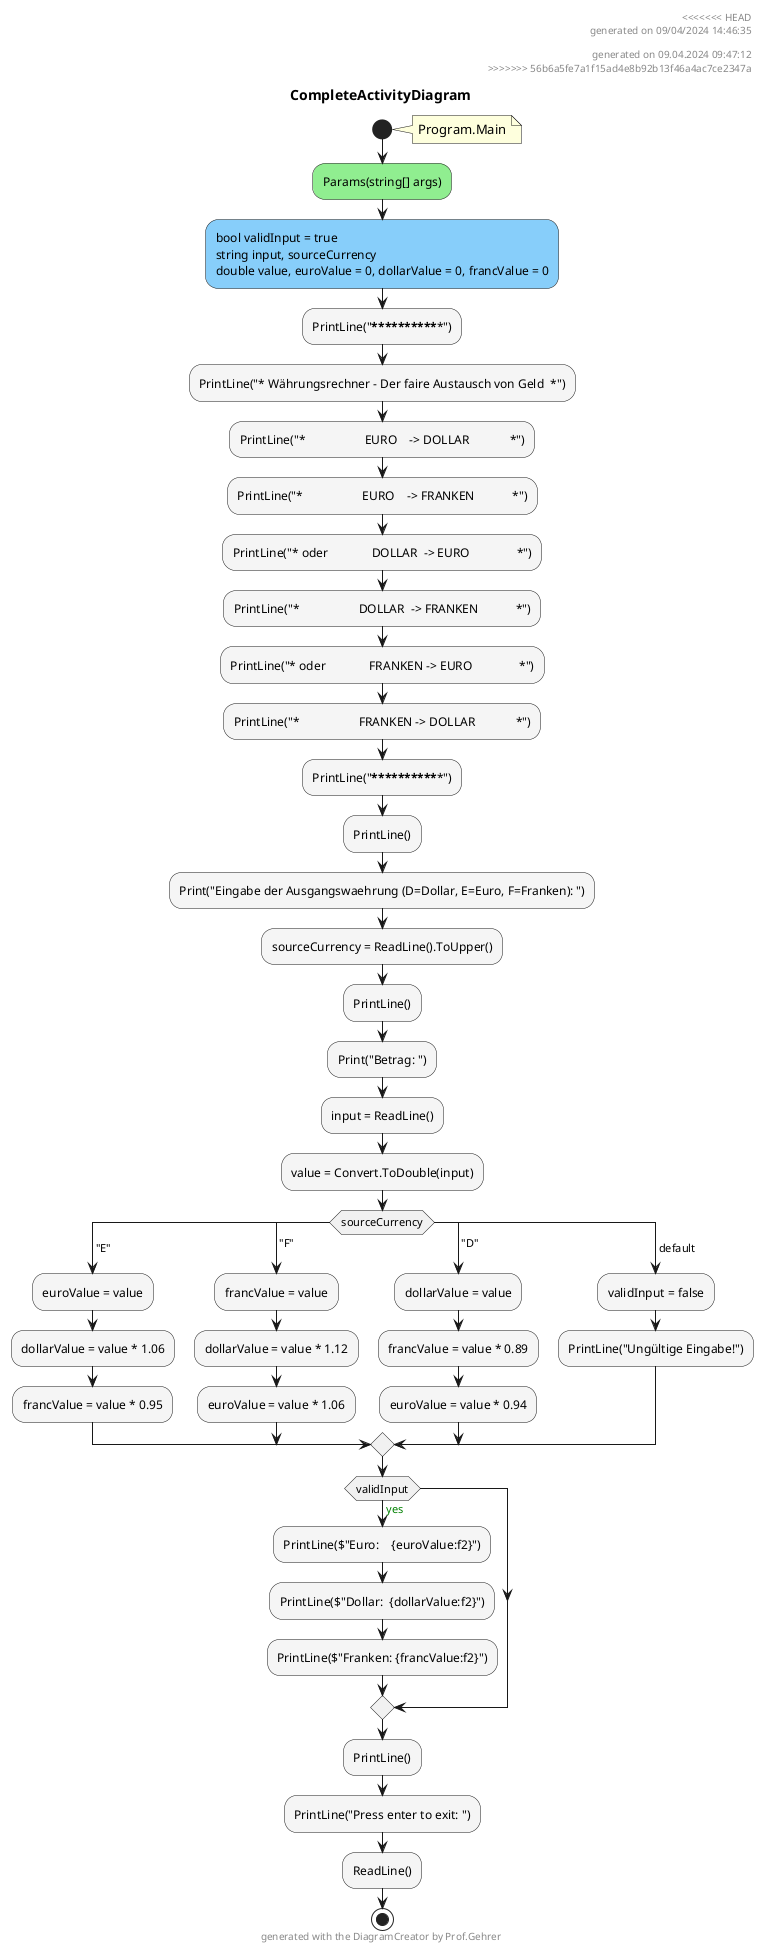 @startuml CompleteActivityDiagram
header
<<<<<<< HEAD
generated on 09/04/2024 14:46:35
=======
generated on 09.04.2024 09:47:12
>>>>>>> 56b6a5fe7a1f15ad4e8b92b13f46a4ac7ce2347a
end header
title CompleteActivityDiagram
start
note right:  Program.Main
#LightGreen:Params(string[] args);
#LightSkyBlue:bool validInput = true\nstring input, sourceCurrency\ndouble value, euroValue = 0, dollarValue = 0, francValue = 0;
#WhiteSmoke:PrintLine("***************************************************");
#WhiteSmoke:PrintLine("* Währungsrechner - Der faire Austausch von Geld  *");
#WhiteSmoke:PrintLine("*                   EURO    -> DOLLAR             *");
#WhiteSmoke:PrintLine("*                   EURO    -> FRANKEN            *");
#WhiteSmoke:PrintLine("* oder              DOLLAR  -> EURO               *");
#WhiteSmoke:PrintLine("*                   DOLLAR  -> FRANKEN            *");
#WhiteSmoke:PrintLine("* oder              FRANKEN -> EURO               *");
#WhiteSmoke:PrintLine("*                   FRANKEN -> DOLLAR             *");
#WhiteSmoke:PrintLine("***************************************************");
#WhiteSmoke:PrintLine();
#WhiteSmoke:Print("Eingabe der Ausgangswaehrung (D=Dollar, E=Euro, F=Franken): ");
#WhiteSmoke:sourceCurrency = ReadLine().ToUpper();
#WhiteSmoke:PrintLine();
#WhiteSmoke:Print("Betrag: ");
#WhiteSmoke:input = ReadLine();
#WhiteSmoke:value = Convert.ToDouble(input);
switch (sourceCurrency)
    case( "E" )
    #WhiteSmoke:euroValue = value;
    #WhiteSmoke:dollarValue = value * 1.06;
    #WhiteSmoke:francValue = value * 0.95;
    case( "F" )
    #WhiteSmoke:francValue = value;
    #WhiteSmoke:dollarValue = value * 1.12;
    #WhiteSmoke:euroValue = value * 1.06;
    case( "D" )
    #WhiteSmoke:dollarValue = value;
    #WhiteSmoke:francValue = value * 0.89;
    #WhiteSmoke:euroValue = value * 0.94;
    case ( default )
    #WhiteSmoke:validInput = false;
    #WhiteSmoke:PrintLine("Ungültige Eingabe!");
endswitch
if (validInput) then (<color:green>yes)
        #WhiteSmoke:PrintLine($"Euro:    {euroValue:f2}");
        #WhiteSmoke:PrintLine($"Dollar:  {dollarValue:f2}");
        #WhiteSmoke:PrintLine($"Franken: {francValue:f2}");
endif
#WhiteSmoke:PrintLine();
#WhiteSmoke:PrintLine("Press enter to exit: ");
#WhiteSmoke:ReadLine();
stop
footer
generated with the DiagramCreator by Prof.Gehrer
end footer
@enduml
